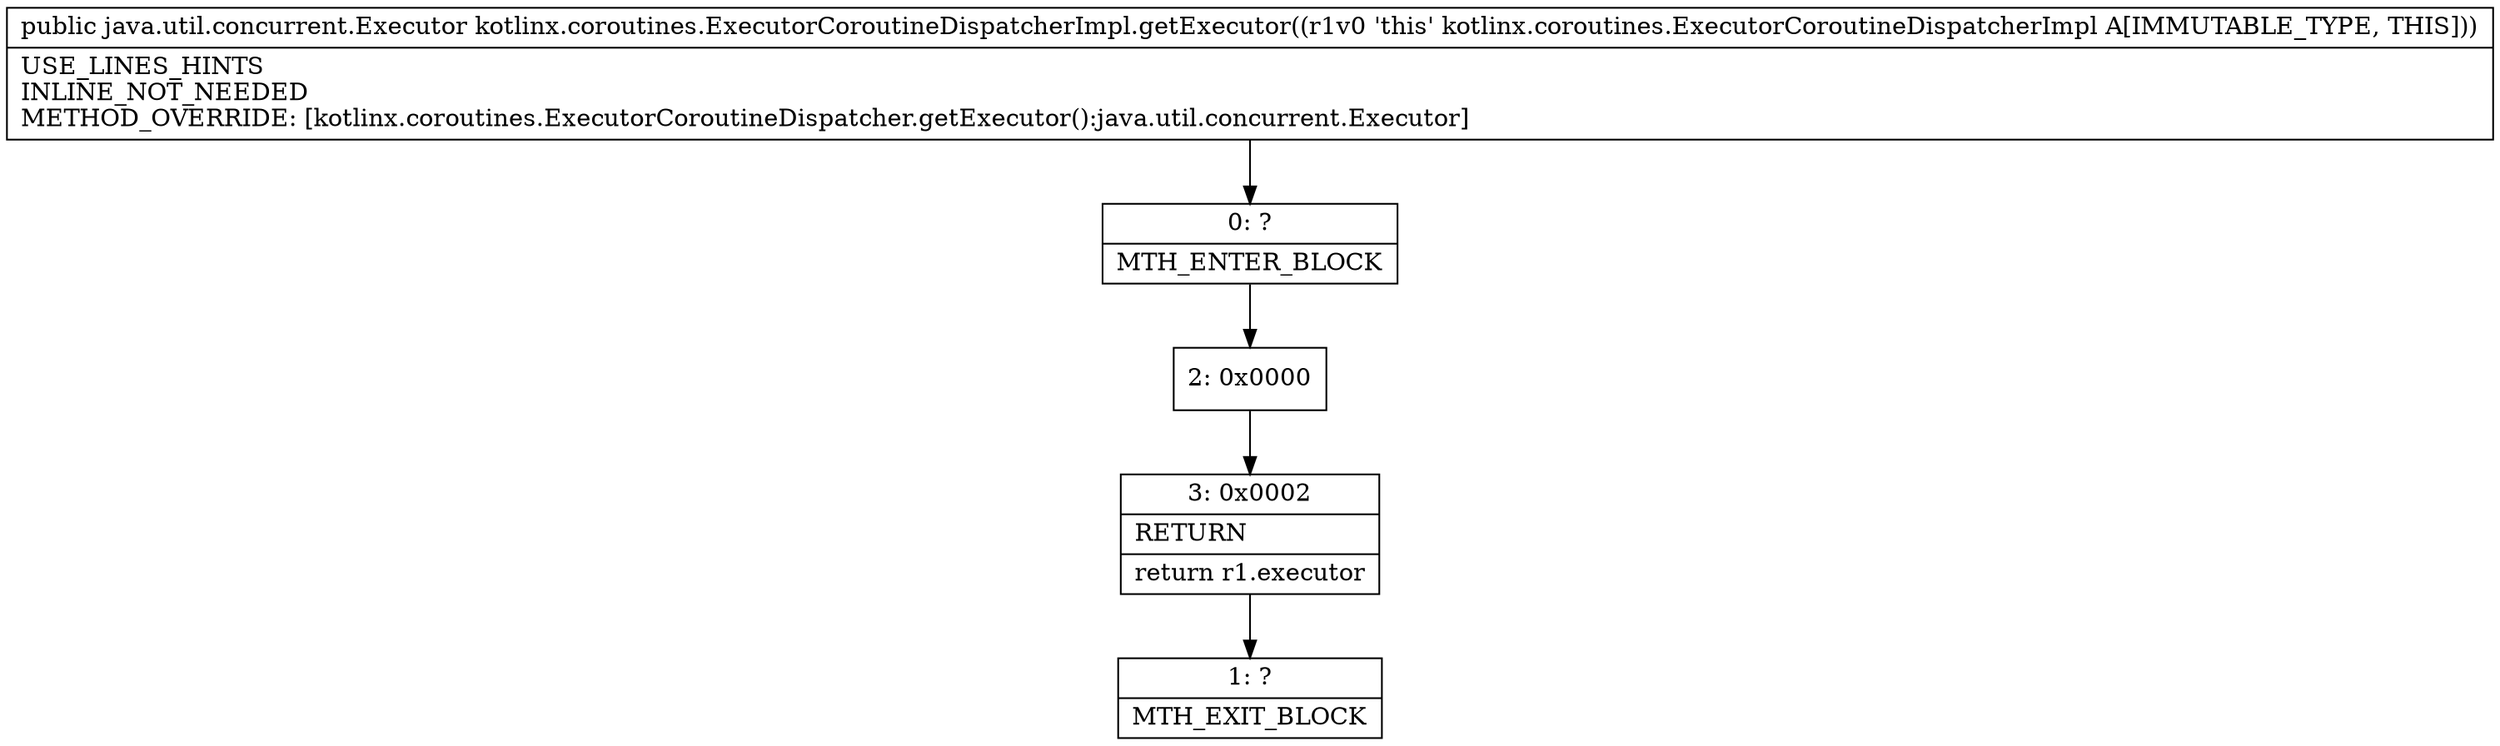 digraph "CFG forkotlinx.coroutines.ExecutorCoroutineDispatcherImpl.getExecutor()Ljava\/util\/concurrent\/Executor;" {
Node_0 [shape=record,label="{0\:\ ?|MTH_ENTER_BLOCK\l}"];
Node_2 [shape=record,label="{2\:\ 0x0000}"];
Node_3 [shape=record,label="{3\:\ 0x0002|RETURN\l|return r1.executor\l}"];
Node_1 [shape=record,label="{1\:\ ?|MTH_EXIT_BLOCK\l}"];
MethodNode[shape=record,label="{public java.util.concurrent.Executor kotlinx.coroutines.ExecutorCoroutineDispatcherImpl.getExecutor((r1v0 'this' kotlinx.coroutines.ExecutorCoroutineDispatcherImpl A[IMMUTABLE_TYPE, THIS]))  | USE_LINES_HINTS\lINLINE_NOT_NEEDED\lMETHOD_OVERRIDE: [kotlinx.coroutines.ExecutorCoroutineDispatcher.getExecutor():java.util.concurrent.Executor]\l}"];
MethodNode -> Node_0;Node_0 -> Node_2;
Node_2 -> Node_3;
Node_3 -> Node_1;
}

